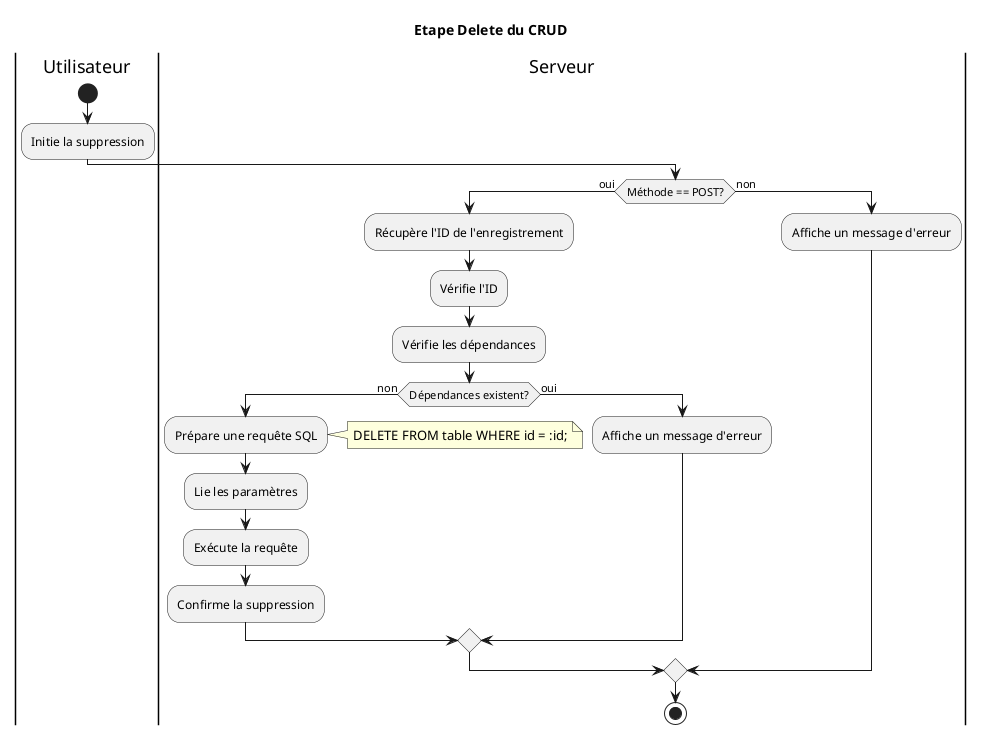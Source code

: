 @startuml
title: Etape Delete du CRUD

|Utilisateur|
start
:Initie la suppression;

|Serveur|
if (Méthode == POST?) then (oui)
    :Récupère l'ID de l'enregistrement;
    :Vérifie l'ID;
    :Vérifie les dépendances;
    if (Dépendances existent?) then (non)
        :Prépare une requête SQL;
        note right
          DELETE FROM table WHERE id = :id;
        end note
        :Lie les paramètres;
        :Exécute la requête;
        :Confirme la suppression;
    else (oui)
        :Affiche un message d'erreur;
    endif
else (non)
    :Affiche un message d'erreur;
endif

stop
@enduml
